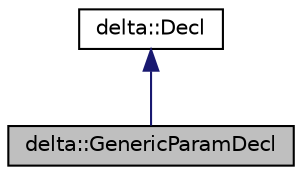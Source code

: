 digraph "delta::GenericParamDecl"
{
  edge [fontname="Helvetica",fontsize="10",labelfontname="Helvetica",labelfontsize="10"];
  node [fontname="Helvetica",fontsize="10",shape=record];
  Node2 [label="delta::GenericParamDecl",height=0.2,width=0.4,color="black", fillcolor="grey75", style="filled", fontcolor="black"];
  Node3 -> Node2 [dir="back",color="midnightblue",fontsize="10",style="solid",fontname="Helvetica"];
  Node3 [label="delta::Decl",height=0.2,width=0.4,color="black", fillcolor="white", style="filled",URL="$classdelta_1_1_decl.html"];
}
